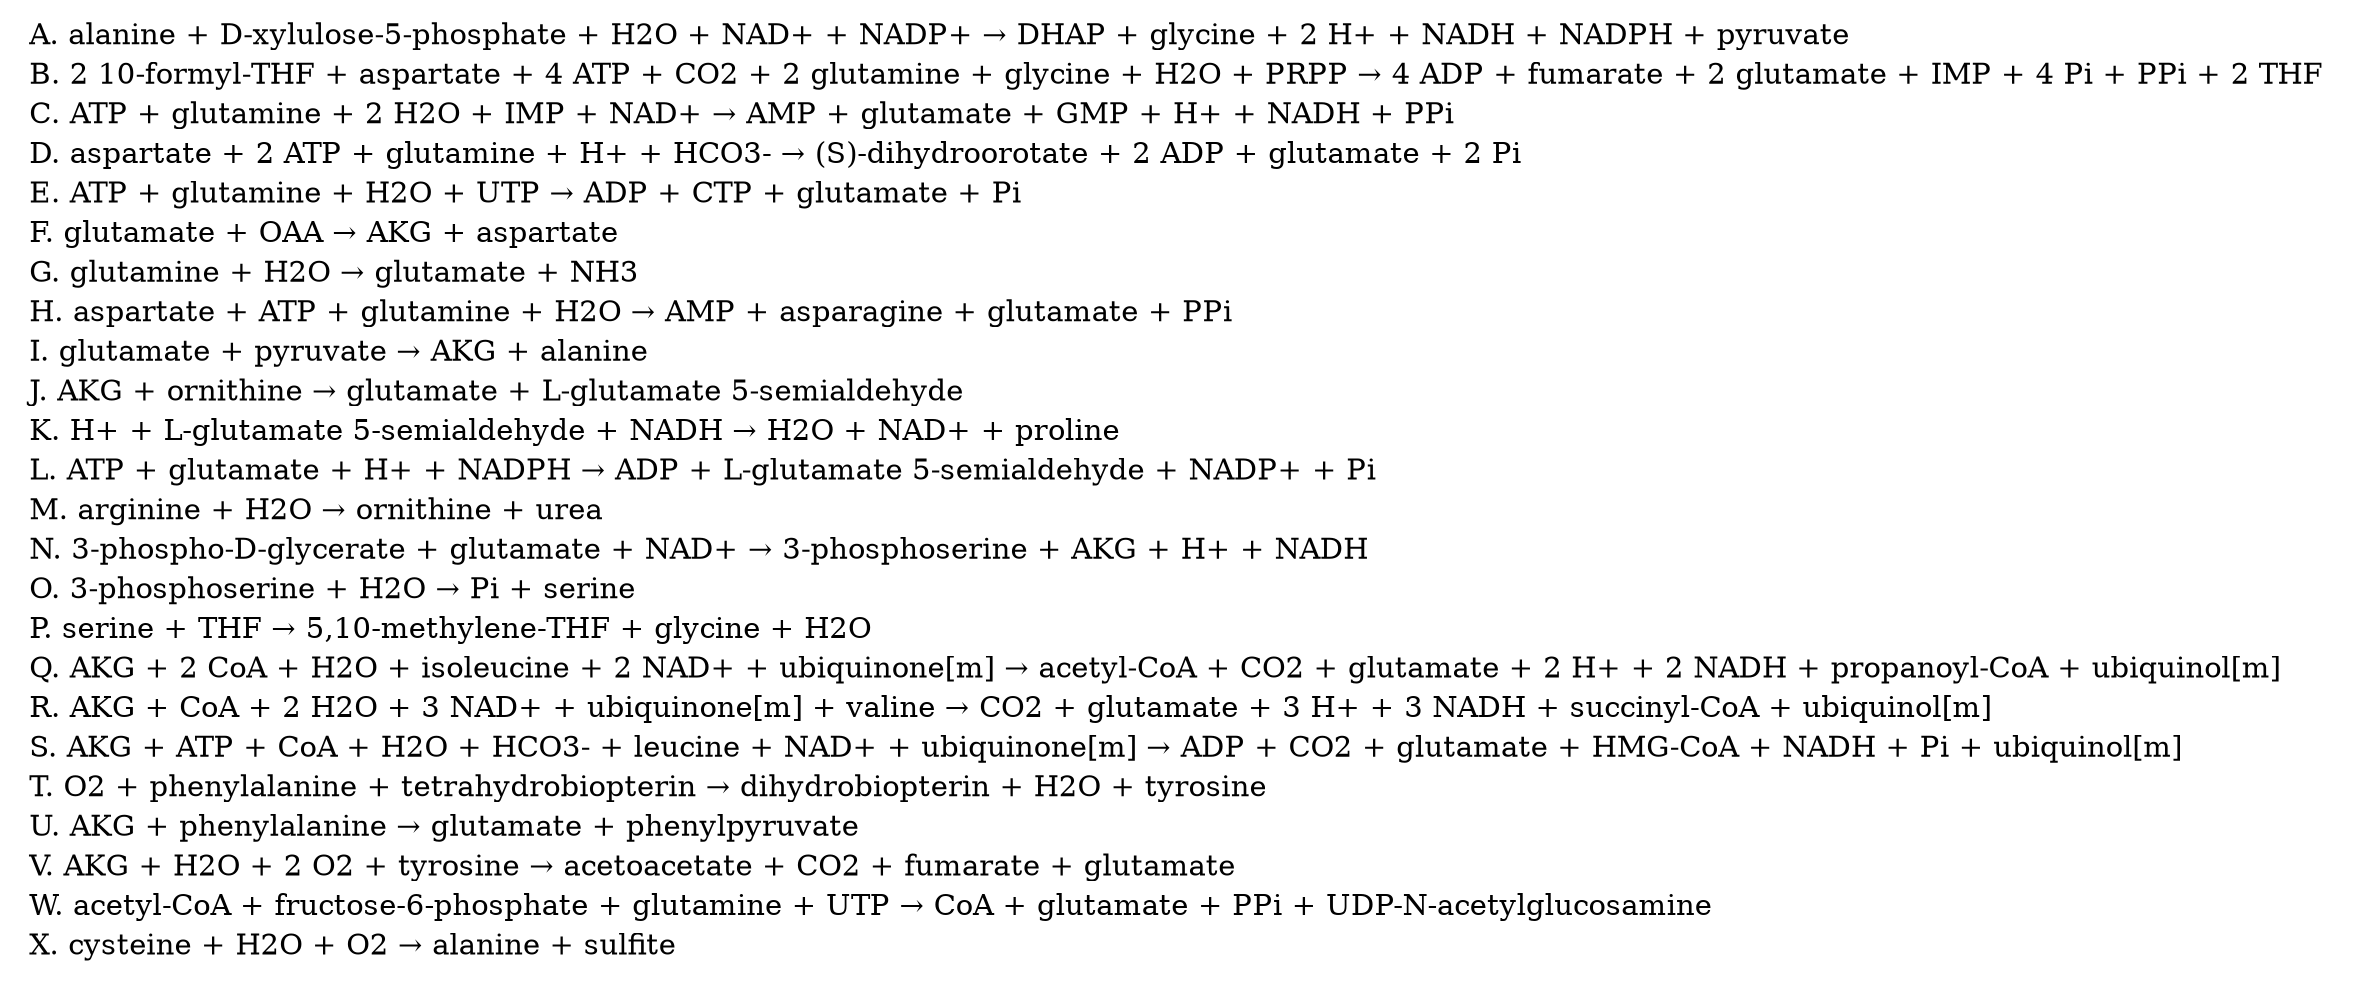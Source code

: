digraph G {
key [label=<<table border="0" cellpadding="2" cellspacing="0" cellborder="0" width="200px">
<tr><td align="left">A. alanine + D-xylulose-5-phosphate + H2O + NAD+ + NADP+ &rarr; DHAP + glycine + 2 H+ + NADH + NADPH + pyruvate</td></tr>
<tr><td align="left">B. 2 10-formyl-THF + aspartate + 4 ATP + CO2 + 2 glutamine + glycine + H2O + PRPP &rarr; 4 ADP + fumarate + 2 glutamate + IMP + 4 Pi + PPi + 2 THF</td></tr>
<tr><td align="left">C. ATP + glutamine + 2 H2O + IMP + NAD+ &rarr; AMP + glutamate + GMP + H+ + NADH + PPi</td></tr>
<tr><td align="left">D. aspartate + 2 ATP + glutamine + H+ + HCO3- &rarr; (S)-dihydroorotate + 2 ADP + glutamate + 2 Pi</td></tr>
<tr><td align="left">E. ATP + glutamine + H2O + UTP &rarr; ADP + CTP + glutamate + Pi</td></tr>
<tr><td align="left">F. glutamate + OAA &rarr; AKG + aspartate</td></tr>
<tr><td align="left">G. glutamine + H2O &rarr; glutamate + NH3</td></tr>
<tr><td align="left">H. aspartate + ATP + glutamine + H2O &rarr; AMP + asparagine + glutamate + PPi</td></tr>
<tr><td align="left">I. glutamate + pyruvate &rarr; AKG + alanine</td></tr>
<tr><td align="left">J. AKG + ornithine &rarr; glutamate + L-glutamate 5-semialdehyde</td></tr>
<tr><td align="left">K. H+ + L-glutamate 5-semialdehyde + NADH &rarr; H2O + NAD+ + proline</td></tr>
<tr><td align="left">L. ATP + glutamate + H+ + NADPH &rarr; ADP + L-glutamate 5-semialdehyde + NADP+ + Pi</td></tr>
<tr><td align="left">M. arginine + H2O &rarr; ornithine + urea</td></tr>
<tr><td align="left">N. 3-phospho-D-glycerate + glutamate + NAD+ &rarr; 3-phosphoserine + AKG + H+ + NADH</td></tr>
<tr><td align="left">O. 3-phosphoserine + H2O &rarr; Pi + serine</td></tr>
<tr><td align="left">P. serine + THF &rarr; 5,10-methylene-THF + glycine + H2O</td></tr>
<tr><td align="left">Q. AKG + 2 CoA + H2O + isoleucine + 2 NAD+ + ubiquinone[m] &rarr; acetyl-CoA + CO2 + glutamate + 2 H+ + 2 NADH + propanoyl-CoA + ubiquinol[m]</td></tr>
<tr><td align="left">R. AKG + CoA + 2 H2O + 3 NAD+ + ubiquinone[m] + valine &rarr; CO2 + glutamate + 3 H+ + 3 NADH + succinyl-CoA + ubiquinol[m]</td></tr>
<tr><td align="left">S. AKG + ATP + CoA + H2O + HCO3- + leucine + NAD+ + ubiquinone[m] &rarr; ADP + CO2 + glutamate + HMG-CoA + NADH + Pi + ubiquinol[m]</td></tr>
<tr><td align="left">T. O2 + phenylalanine + tetrahydrobiopterin &rarr; dihydrobiopterin + H2O + tyrosine</td></tr>
<tr><td align="left">U. AKG + phenylalanine &rarr; glutamate + phenylpyruvate</td></tr>
<tr><td align="left">V. AKG + H2O + 2 O2 + tyrosine &rarr; acetoacetate + CO2 + fumarate + glutamate</td></tr>
<tr><td align="left">W. acetyl-CoA + fructose-6-phosphate + glutamine + UTP &rarr; CoA + glutamate + PPi + UDP-N-acetylglucosamine</td></tr>
<tr><td align="left">X. cysteine + H2O + O2 &rarr; alanine + sulfite</td></tr>
</table>>, shape="box", style="setlinewidth(0)"];
}
